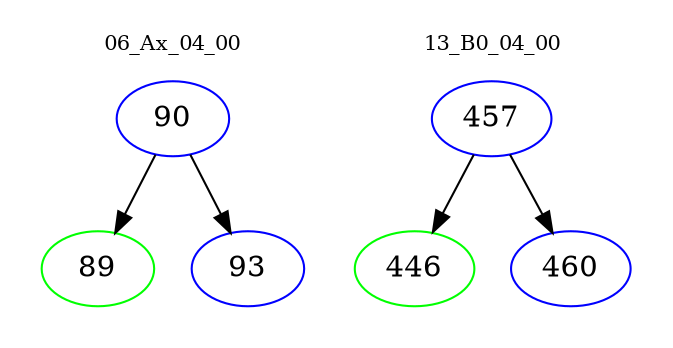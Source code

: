 digraph{
subgraph cluster_0 {
color = white
label = "06_Ax_04_00";
fontsize=10;
T0_90 [label="90", color="blue"]
T0_90 -> T0_89 [color="black"]
T0_89 [label="89", color="green"]
T0_90 -> T0_93 [color="black"]
T0_93 [label="93", color="blue"]
}
subgraph cluster_1 {
color = white
label = "13_B0_04_00";
fontsize=10;
T1_457 [label="457", color="blue"]
T1_457 -> T1_446 [color="black"]
T1_446 [label="446", color="green"]
T1_457 -> T1_460 [color="black"]
T1_460 [label="460", color="blue"]
}
}
